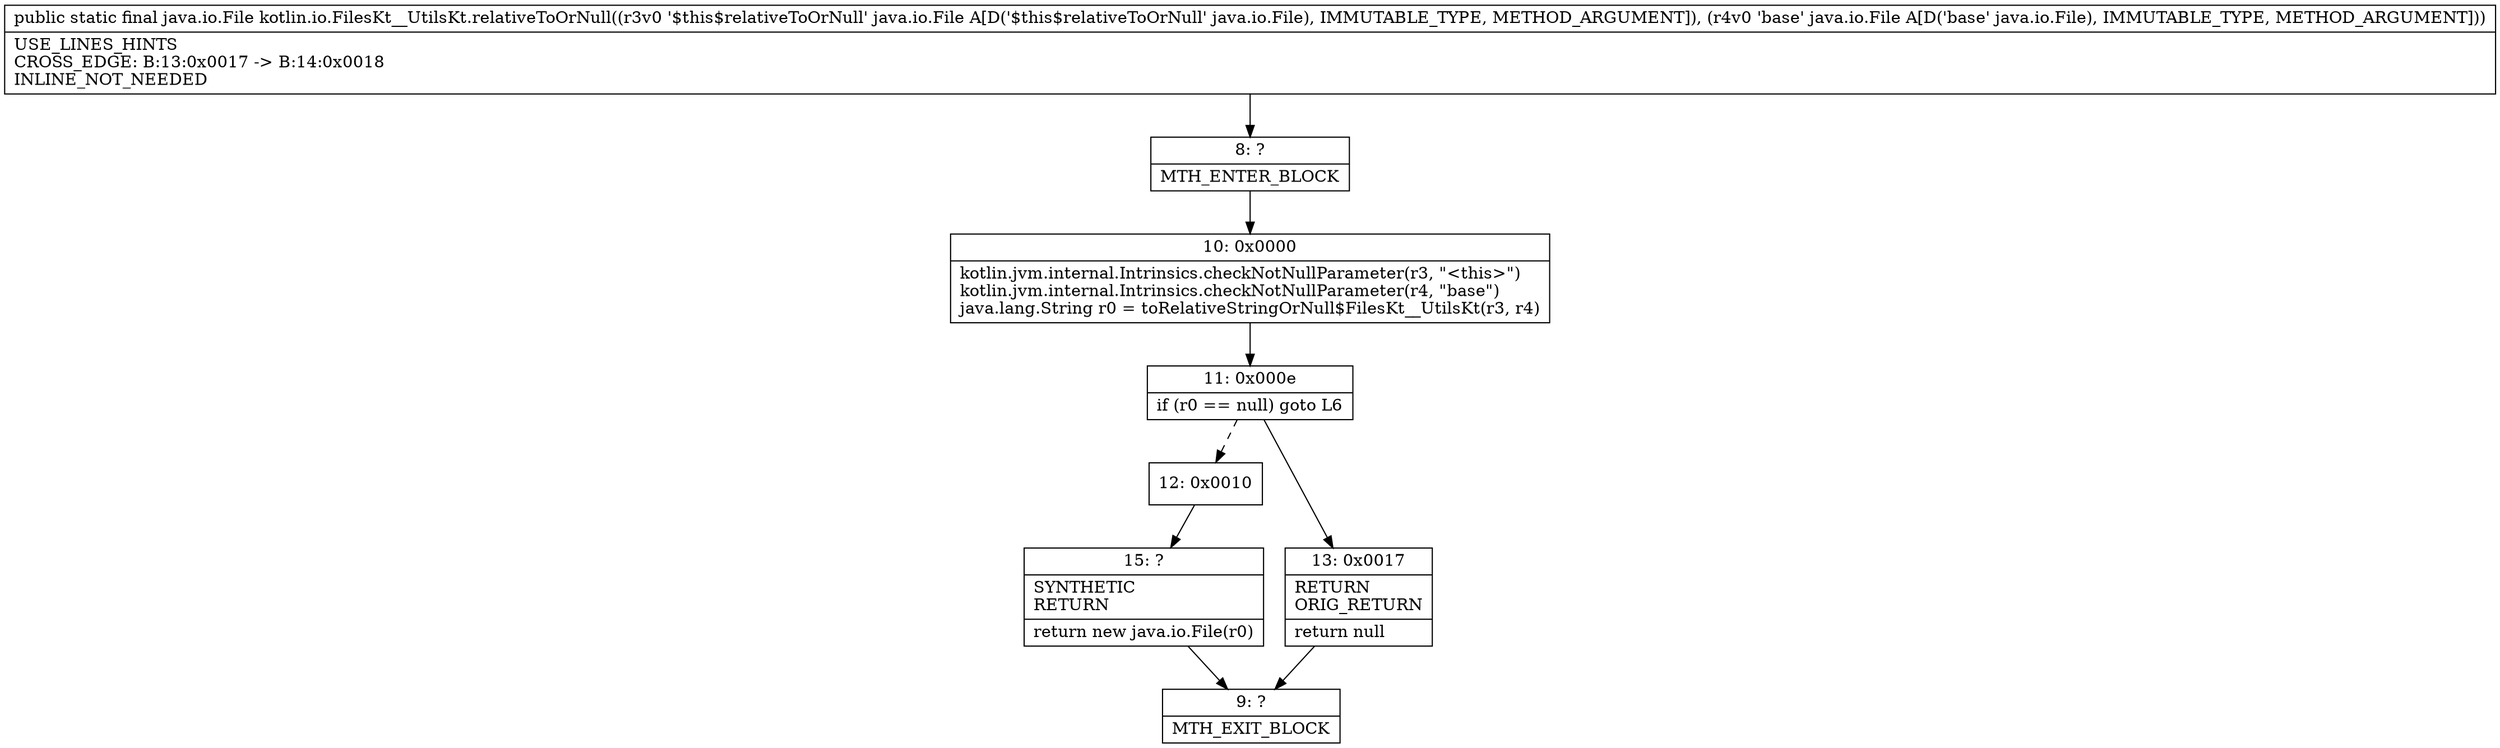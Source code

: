 digraph "CFG forkotlin.io.FilesKt__UtilsKt.relativeToOrNull(Ljava\/io\/File;Ljava\/io\/File;)Ljava\/io\/File;" {
Node_8 [shape=record,label="{8\:\ ?|MTH_ENTER_BLOCK\l}"];
Node_10 [shape=record,label="{10\:\ 0x0000|kotlin.jvm.internal.Intrinsics.checkNotNullParameter(r3, \"\<this\>\")\lkotlin.jvm.internal.Intrinsics.checkNotNullParameter(r4, \"base\")\ljava.lang.String r0 = toRelativeStringOrNull$FilesKt__UtilsKt(r3, r4)\l}"];
Node_11 [shape=record,label="{11\:\ 0x000e|if (r0 == null) goto L6\l}"];
Node_12 [shape=record,label="{12\:\ 0x0010}"];
Node_15 [shape=record,label="{15\:\ ?|SYNTHETIC\lRETURN\l|return new java.io.File(r0)\l}"];
Node_9 [shape=record,label="{9\:\ ?|MTH_EXIT_BLOCK\l}"];
Node_13 [shape=record,label="{13\:\ 0x0017|RETURN\lORIG_RETURN\l|return null\l}"];
MethodNode[shape=record,label="{public static final java.io.File kotlin.io.FilesKt__UtilsKt.relativeToOrNull((r3v0 '$this$relativeToOrNull' java.io.File A[D('$this$relativeToOrNull' java.io.File), IMMUTABLE_TYPE, METHOD_ARGUMENT]), (r4v0 'base' java.io.File A[D('base' java.io.File), IMMUTABLE_TYPE, METHOD_ARGUMENT]))  | USE_LINES_HINTS\lCROSS_EDGE: B:13:0x0017 \-\> B:14:0x0018\lINLINE_NOT_NEEDED\l}"];
MethodNode -> Node_8;Node_8 -> Node_10;
Node_10 -> Node_11;
Node_11 -> Node_12[style=dashed];
Node_11 -> Node_13;
Node_12 -> Node_15;
Node_15 -> Node_9;
Node_13 -> Node_9;
}


